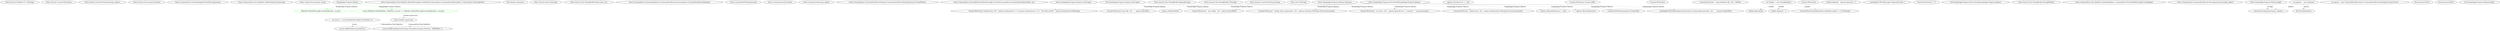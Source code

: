 digraph  {
m1_54 [cluster="System.Nullable<T>.ToString()", file="Program.cs", label="Entry System.Nullable<T>.ToString()", span="0-0"];
m1_56 [cluster="System.Console.WriteLine()", file="Program.cs", label="Entry System.Console.WriteLine()", span="0-0"];
m1_55 [cluster="System.Console.WriteLine(string, object)", file="Program.cs", label="Entry System.Console.WriteLine(string, object)", span="0-0"];
m1_27 [cluster="System.Environment.Exit(int)", file="Program.cs", label="Entry System.Environment.Exit(int)", span="0-0"];
m1_65 [cluster="CommandLine.Text.HeadingInfo.WriteMessage(string)", file="Program.cs", label="Entry CommandLine.Text.HeadingInfo.WriteMessage(string)", span="371-371"];
m1_14 [cluster="CommandLine.Text.HelpText.AddPreOptionsLine(string)", file="Program.cs", label="Entry CommandLine.Text.HelpText.AddPreOptionsLine(string)", span="895-895"];
m1_13 [cluster="string.Concat(string, string)", file="Program.cs", label="Entry string.Concat(string, string)", span="0-0"];
m1_4 [cluster="lambda expression", file="Program.cs", label="Entry lambda expression", span="94-104"];
m1_5 [cluster="lambda expression", color=green, community=0, file="Program.cs", label="HelpText.DefaultParsingErrorsHandler(this, current)", prediction=0, span="95-95"];
m1_6 [cluster="lambda expression", file="Program.cs", label="var errors = current.RenderParsingErrorsText(this, 2)", span="97-97"];
m1_8 [cluster="lambda expression", file="Program.cs", label="current.AddPreOptionsLine(string.Concat(Environment.NewLine, ''ERROR(S):''))", span="100-100"];
m1_9 [cluster="lambda expression", file="Program.cs", label="current.AddPreOptionsLine(errors)", span="101-101"];
m1_7 [cluster="CommandLine.Text.HelpText.DefaultParsingErrorsHandler(CommandLine.CommandLineOptionsBase, CommandLine.Text.HelpText)", file="Program.cs", label="Entry CommandLine.Text.HelpText.DefaultParsingErrorsHandler(CommandLine.CommandLineOptionsBase, CommandLine.Text.HelpText)", span="836-836"];
m1_10 [cluster="lambda expression", file="Program.cs", label="Exit lambda expression", span="94-104"];
m1_59 [cluster="System.Enum.ToString()", file="Program.cs", label="Entry System.Enum.ToString()", span="0-0"];
m1_62 [cluster="System.Text.StringBuilder.Remove(int, int)", file="Program.cs", label="Entry System.Text.StringBuilder.Remove(int, int)", span="0-0"];
m1_24 [cluster="CommandLine.CommandLineParser.CommandLineParser(CommandLine.CommandLineParserSettings)", file="Program.cs", label="Entry CommandLine.CommandLineParser.CommandLineParser(CommandLine.CommandLineParserSettings)", span="1670-1670"];
m1_12 [cluster="string.IsNullOrEmpty(string)", file="Program.cs", label="Entry string.IsNullOrEmpty(string)", span="0-0"];
m1_58 [cluster="string.ToLowerInvariant()", file="Program.cs", label="Entry string.ToLowerInvariant()", span="0-0"];
m1_64 [cluster="string.Format(string, object)", file="Program.cs", label="Entry string.Format(string, object)", span="0-0"];
m1_25 [cluster="CommandLine.CommandLineParserSettings.CommandLineParserSettings(System.IO.TextWriter)", file="Program.cs", label="Entry CommandLine.CommandLineParserSettings.CommandLineParserSettings(System.IO.TextWriter)", span="1575-1575"];
m1_11 [cluster="CommandLine.Text.HelpText.RenderParsingErrorsText(CommandLine.CommandLineOptionsBase, int)", file="Program.cs", label="Entry CommandLine.Text.HelpText.RenderParsingErrorsText(CommandLine.CommandLineOptionsBase, int)", span="981-981"];
m1_0 [cluster="SampleApp.Program.Options.GetUsage()", file="Program.cs", label="Entry SampleApp.Program.Options.GetUsage()", span="92-92"];
m1_1 [cluster="SampleApp.Program.Options.GetUsage()", color=green, community=0, file="Program.cs", label="return HelpText.AutoBuild(this, (HelpText current) => HelpText.DefaultParsingErrorsHandler(this, current));", prediction=0, span="95-95"];
m1_2 [cluster="SampleApp.Program.Options.GetUsage()", file="Program.cs", label="Exit SampleApp.Program.Options.GetUsage()", span="92-92"];
m1_61 [cluster="System.Text.StringBuilder.Append(string)", file="Program.cs", label="Entry System.Text.StringBuilder.Append(string)", span="0-0"];
m1_63 [cluster="System.Text.StringBuilder.ToString()", file="Program.cs", label="Entry System.Text.StringBuilder.ToString()", span="0-0"];
m1_53 [cluster="System.Console.WriteLine(string)", file="Program.cs", label="Entry System.Console.WriteLine(string)", span="0-0"];
m1_57 [cluster="bool.ToString()", file="Program.cs", label="Entry bool.ToString()", span="0-0"];
m1_23 [cluster="SampleApp.Program.Options.Options()", file="Program.cs", label="Entry SampleApp.Program.Options.Options()", span="55-55"];
m1_28 [cluster="SampleApp.Program.DoCoreTask(SampleApp.Program.Options)", file="Program.cs", label="Entry SampleApp.Program.DoCoreTask(SampleApp.Program.Options)", span="162-162"];
m1_29 [cluster="SampleApp.Program.DoCoreTask(SampleApp.Program.Options)", file="Program.cs", label="options.VerboseLevel == null", span="164-164"];
m1_31 [cluster="SampleApp.Program.DoCoreTask(SampleApp.Program.Options)", file="Program.cs", label="Console.WriteLine(''verbose [on]: {0}'', (options.VerboseLevel < 0 || options.VerboseLevel > 2) ? ''#invalid value#'' : options.VerboseLevel.ToString())", span="167-167"];
m1_33 [cluster="SampleApp.Program.DoCoreTask(SampleApp.Program.Options)", file="Program.cs", label="Console.WriteLine(''input file: {0} ...'', options.InputFile)", span="169-169"];
m1_34 [cluster="SampleApp.Program.DoCoreTask(SampleApp.Program.Options)", file="Program.cs", label="options.DefinitionFiles", span="170-170"];
m1_36 [cluster="SampleApp.Program.DoCoreTask(SampleApp.Program.Options)", file="Program.cs", label="Console.WriteLine(''  start offset: {0}'', options.StartOffset)", span="174-174"];
m1_37 [cluster="SampleApp.Program.DoCoreTask(SampleApp.Program.Options)", file="Program.cs", label="Console.WriteLine(''  tabular data computation: {0}'', options.Calculate.ToString().ToLowerInvariant())", span="175-175"];
m1_38 [cluster="SampleApp.Program.DoCoreTask(SampleApp.Program.Options)", file="Program.cs", label="Console.WriteLine(''  on errors: {0}'', options.IgnoreErrors ? ''continue'' : ''stop processing'')", span="176-176"];
m1_39 [cluster="SampleApp.Program.DoCoreTask(SampleApp.Program.Options)", file="Program.cs", label="Console.WriteLine(''  optimize for: {0}'', options.Optimization.ToString().ToLowerInvariant())", span="177-177"];
m1_40 [cluster="SampleApp.Program.DoCoreTask(SampleApp.Program.Options)", file="Program.cs", label="options.AllowedOperators != null", span="178-178"];
m1_43 [cluster="SampleApp.Program.DoCoreTask(SampleApp.Program.Options)", file="Program.cs", label="options.AllowedOperators", span="182-182"];
m1_48 [cluster="SampleApp.Program.DoCoreTask(SampleApp.Program.Options)", file="Program.cs", label="!string.IsNullOrEmpty(options.OutputFile)", span="190-190"];
m1_49 [cluster="SampleApp.Program.DoCoreTask(SampleApp.Program.Options)", file="Program.cs", label="_headingInfo.WriteMessage(string.Format(''writing elaborated data: {0} ...'', options.OutputFile))", span="191-191"];
m1_30 [cluster="SampleApp.Program.DoCoreTask(SampleApp.Program.Options)", file="Program.cs", label="Console.WriteLine(''verbose [off]'')", span="165-165"];
m1_32 [cluster="SampleApp.Program.DoCoreTask(SampleApp.Program.Options)", file="Program.cs", label="Console.WriteLine()", span="168-168"];
m1_35 [cluster="SampleApp.Program.DoCoreTask(SampleApp.Program.Options)", file="Program.cs", label="Console.WriteLine(''  using definition file: {0}'', defFile)", span="172-172"];
m1_41 [cluster="SampleApp.Program.DoCoreTask(SampleApp.Program.Options)", file="Program.cs", label="var builder = new StringBuilder()", span="180-180"];
m1_47 [cluster="SampleApp.Program.DoCoreTask(SampleApp.Program.Options)", file="Program.cs", label="Console.WriteLine()", span="189-189"];
m1_42 [cluster="SampleApp.Program.DoCoreTask(SampleApp.Program.Options)", file="Program.cs", label="builder.Append(''  allowed operators: '')", span="181-181"];
m1_44 [cluster="SampleApp.Program.DoCoreTask(SampleApp.Program.Options)", file="Program.cs", label="builder.Append(op)", span="184-184"];
m1_45 [cluster="SampleApp.Program.DoCoreTask(SampleApp.Program.Options)", file="Program.cs", label="builder.Append('', '')", span="185-185"];
m1_46 [cluster="SampleApp.Program.DoCoreTask(SampleApp.Program.Options)", file="Program.cs", label="Console.WriteLine(builder.Remove(builder.Length - 2, 2).ToString())", span="187-187"];
m1_50 [cluster="SampleApp.Program.DoCoreTask(SampleApp.Program.Options)", file="Program.cs", label="_headingInfo.WriteMessage(''elaborated data:'')", span="194-194"];
m1_51 [cluster="SampleApp.Program.DoCoreTask(SampleApp.Program.Options)", file="Program.cs", label="Console.WriteLine(''[...]'')", span="195-195"];
m1_52 [cluster="SampleApp.Program.DoCoreTask(SampleApp.Program.Options)", file="Program.cs", label="Exit SampleApp.Program.DoCoreTask(SampleApp.Program.Options)", span="162-162"];
m1_60 [cluster="System.Text.StringBuilder.StringBuilder()", file="Program.cs", label="Entry System.Text.StringBuilder.StringBuilder()", span="0-0"];
m1_3 [cluster="CommandLine.Text.HelpText.AutoBuild(object, CommandLine.Text.HandleParsingErrorsDelegate)", file="Program.cs", label="Entry CommandLine.Text.HelpText.AutoBuild(object, CommandLine.Text.HandleParsingErrorsDelegate)", span="794-794"];
m1_26 [cluster="CommandLine.CommandLineParser.ParseArguments(string[], object)", file="Program.cs", label="Entry CommandLine.CommandLineParser.ParseArguments(string[], object)", span="1695-1695"];
m1_15 [cluster="SampleApp.Program.Main(string[])", file="Program.cs", label="Entry SampleApp.Program.Main(string[])", span="147-147"];
m1_16 [cluster="SampleApp.Program.Main(string[])", file="Program.cs", label="var options = new Options()", span="152-152"];
m1_18 [cluster="SampleApp.Program.Main(string[])", file="Program.cs", label="!parser.ParseArguments(args, options)", span="154-154"];
m1_17 [cluster="SampleApp.Program.Main(string[])", file="Program.cs", label="var parser = new CommandLineParser(new CommandLineParserSettings(Console.Error))", span="153-153"];
m1_20 [cluster="SampleApp.Program.Main(string[])", file="Program.cs", label="DoCoreTask(options)", span="157-157"];
m1_19 [cluster="SampleApp.Program.Main(string[])", file="Program.cs", label="Environment.Exit(1)", span="155-155"];
m1_21 [cluster="SampleApp.Program.Main(string[])", file="Program.cs", label="Environment.Exit(0)", span="159-159"];
m1_22 [cluster="SampleApp.Program.Main(string[])", file="Program.cs", label="Exit SampleApp.Program.Main(string[])", span="147-147"];
m1_66 [file="Program.cs", label="SampleApp.Program.Options", span=""];
m1_4 -> m1_8  [color=darkseagreen4, key=1, label="CommandLine.Text.HelpText", style=dashed];
m1_4 -> m1_9  [color=darkseagreen4, key=1, label="CommandLine.Text.HelpText", style=dashed];
m1_6 -> m1_9  [color=darkseagreen4, key=1, label=errors, style=dashed];
m1_1 -> m1_4  [color=green, key=1, label="lambda expression", style=dashed];
m1_28 -> m1_31  [color=darkseagreen4, key=1, label="SampleApp.Program.Options", style=dashed];
m1_28 -> m1_33  [color=darkseagreen4, key=1, label="SampleApp.Program.Options", style=dashed];
m1_28 -> m1_34  [color=darkseagreen4, key=1, label="SampleApp.Program.Options", style=dashed];
m1_28 -> m1_36  [color=darkseagreen4, key=1, label="SampleApp.Program.Options", style=dashed];
m1_28 -> m1_37  [color=darkseagreen4, key=1, label="SampleApp.Program.Options", style=dashed];
m1_28 -> m1_38  [color=darkseagreen4, key=1, label="SampleApp.Program.Options", style=dashed];
m1_28 -> m1_39  [color=darkseagreen4, key=1, label="SampleApp.Program.Options", style=dashed];
m1_28 -> m1_40  [color=darkseagreen4, key=1, label="SampleApp.Program.Options", style=dashed];
m1_28 -> m1_43  [color=darkseagreen4, key=1, label="SampleApp.Program.Options", style=dashed];
m1_28 -> m1_48  [color=darkseagreen4, key=1, label="SampleApp.Program.Options", style=dashed];
m1_28 -> m1_49  [color=darkseagreen4, key=1, label="SampleApp.Program.Options", style=dashed];
m1_41 -> m1_44  [color=darkseagreen4, key=1, label=builder, style=dashed];
m1_41 -> m1_45  [color=darkseagreen4, key=1, label=builder, style=dashed];
m1_41 -> m1_46  [color=darkseagreen4, key=1, label=builder, style=dashed];
m1_15 -> m1_18  [color=darkseagreen4, key=1, label="string[]", style=dashed];
m1_16 -> m1_18  [color=darkseagreen4, key=1, label=options, style=dashed];
m1_16 -> m1_20  [color=darkseagreen4, key=1, label=options, style=dashed];
m1_66 -> m1_1  [color=green, key=1, label="SampleApp.Program.Options", style=dashed];
m1_66 -> m1_5  [color=green, key=1, label="SampleApp.Program.Options", style=dashed];
}
